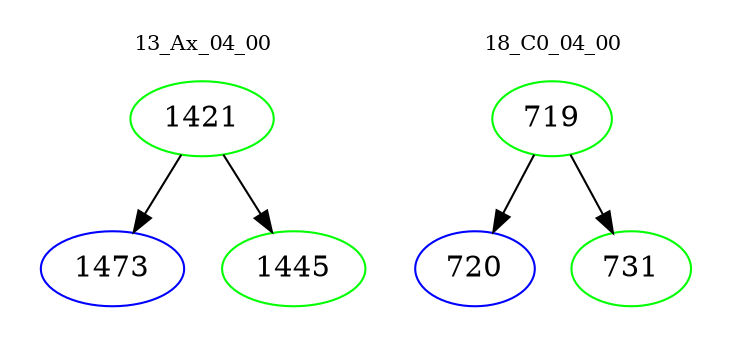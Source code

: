 digraph{
subgraph cluster_0 {
color = white
label = "13_Ax_04_00";
fontsize=10;
T0_1421 [label="1421", color="green"]
T0_1421 -> T0_1473 [color="black"]
T0_1473 [label="1473", color="blue"]
T0_1421 -> T0_1445 [color="black"]
T0_1445 [label="1445", color="green"]
}
subgraph cluster_1 {
color = white
label = "18_C0_04_00";
fontsize=10;
T1_719 [label="719", color="green"]
T1_719 -> T1_720 [color="black"]
T1_720 [label="720", color="blue"]
T1_719 -> T1_731 [color="black"]
T1_731 [label="731", color="green"]
}
}
